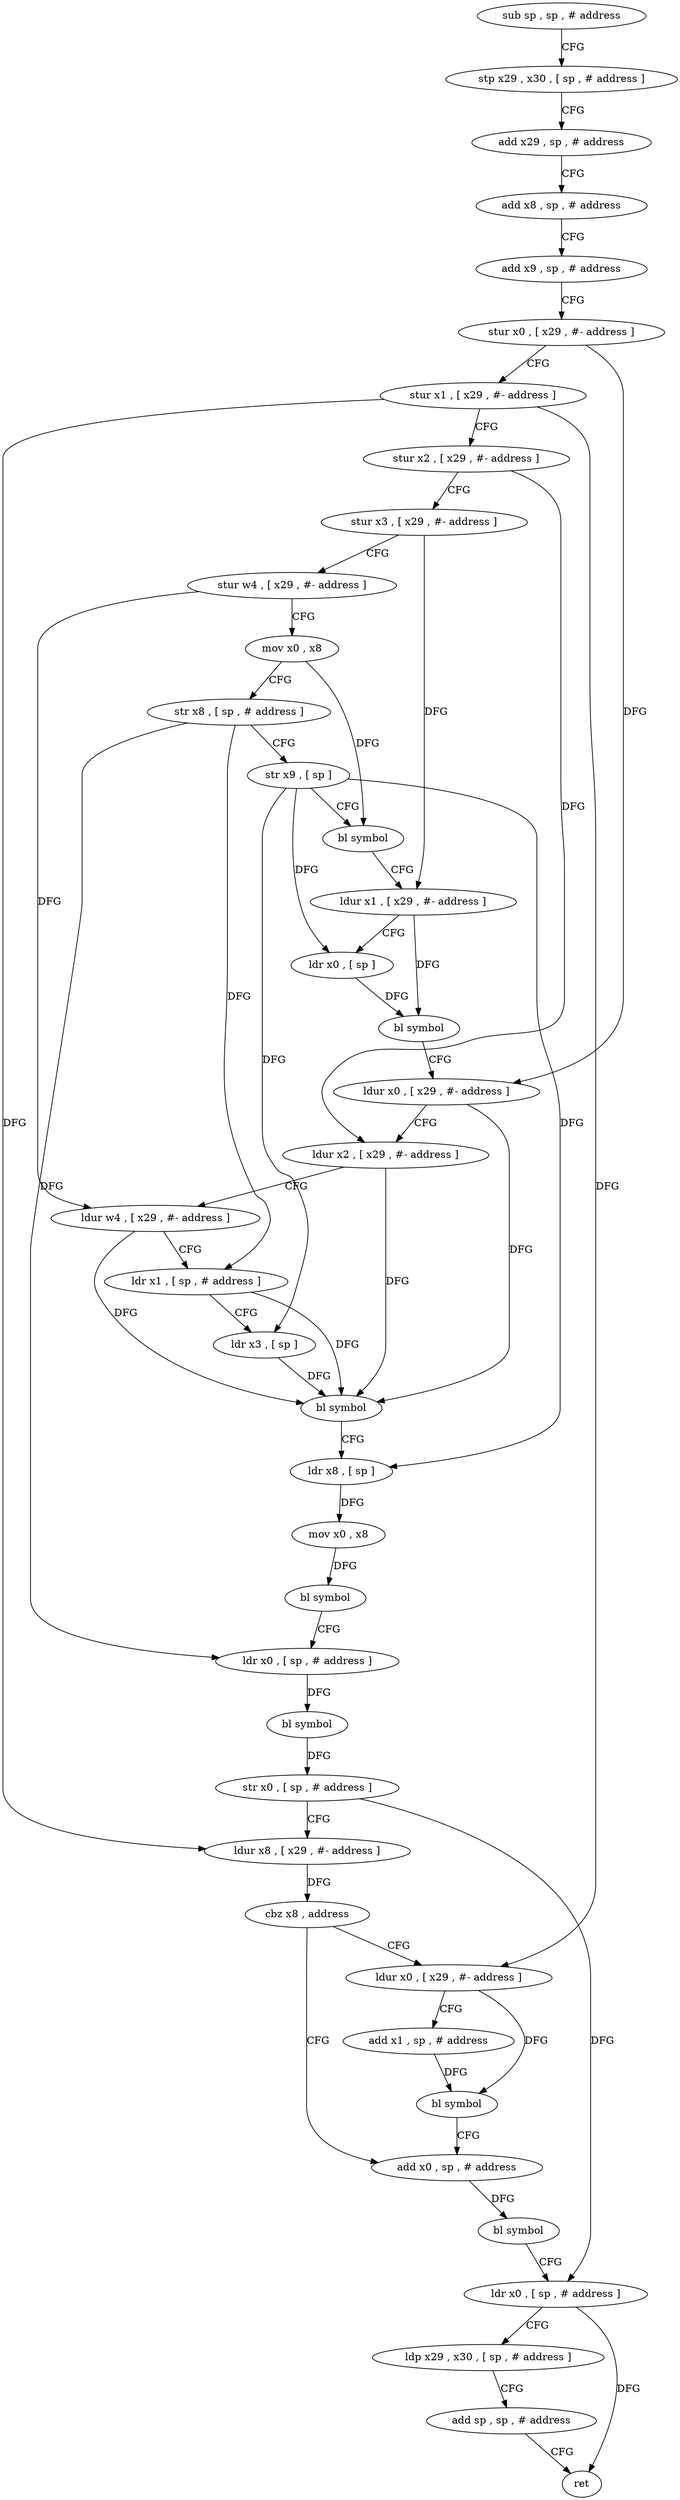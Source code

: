 digraph "func" {
"4257112" [label = "sub sp , sp , # address" ]
"4257116" [label = "stp x29 , x30 , [ sp , # address ]" ]
"4257120" [label = "add x29 , sp , # address" ]
"4257124" [label = "add x8 , sp , # address" ]
"4257128" [label = "add x9 , sp , # address" ]
"4257132" [label = "stur x0 , [ x29 , #- address ]" ]
"4257136" [label = "stur x1 , [ x29 , #- address ]" ]
"4257140" [label = "stur x2 , [ x29 , #- address ]" ]
"4257144" [label = "stur x3 , [ x29 , #- address ]" ]
"4257148" [label = "stur w4 , [ x29 , #- address ]" ]
"4257152" [label = "mov x0 , x8" ]
"4257156" [label = "str x8 , [ sp , # address ]" ]
"4257160" [label = "str x9 , [ sp ]" ]
"4257164" [label = "bl symbol" ]
"4257168" [label = "ldur x1 , [ x29 , #- address ]" ]
"4257172" [label = "ldr x0 , [ sp ]" ]
"4257176" [label = "bl symbol" ]
"4257180" [label = "ldur x0 , [ x29 , #- address ]" ]
"4257184" [label = "ldur x2 , [ x29 , #- address ]" ]
"4257188" [label = "ldur w4 , [ x29 , #- address ]" ]
"4257192" [label = "ldr x1 , [ sp , # address ]" ]
"4257196" [label = "ldr x3 , [ sp ]" ]
"4257200" [label = "bl symbol" ]
"4257204" [label = "ldr x8 , [ sp ]" ]
"4257208" [label = "mov x0 , x8" ]
"4257212" [label = "bl symbol" ]
"4257216" [label = "ldr x0 , [ sp , # address ]" ]
"4257220" [label = "bl symbol" ]
"4257224" [label = "str x0 , [ sp , # address ]" ]
"4257228" [label = "ldur x8 , [ x29 , #- address ]" ]
"4257232" [label = "cbz x8 , address" ]
"4257248" [label = "add x0 , sp , # address" ]
"4257236" [label = "ldur x0 , [ x29 , #- address ]" ]
"4257252" [label = "bl symbol" ]
"4257256" [label = "ldr x0 , [ sp , # address ]" ]
"4257260" [label = "ldp x29 , x30 , [ sp , # address ]" ]
"4257264" [label = "add sp , sp , # address" ]
"4257268" [label = "ret" ]
"4257240" [label = "add x1 , sp , # address" ]
"4257244" [label = "bl symbol" ]
"4257112" -> "4257116" [ label = "CFG" ]
"4257116" -> "4257120" [ label = "CFG" ]
"4257120" -> "4257124" [ label = "CFG" ]
"4257124" -> "4257128" [ label = "CFG" ]
"4257128" -> "4257132" [ label = "CFG" ]
"4257132" -> "4257136" [ label = "CFG" ]
"4257132" -> "4257180" [ label = "DFG" ]
"4257136" -> "4257140" [ label = "CFG" ]
"4257136" -> "4257228" [ label = "DFG" ]
"4257136" -> "4257236" [ label = "DFG" ]
"4257140" -> "4257144" [ label = "CFG" ]
"4257140" -> "4257184" [ label = "DFG" ]
"4257144" -> "4257148" [ label = "CFG" ]
"4257144" -> "4257168" [ label = "DFG" ]
"4257148" -> "4257152" [ label = "CFG" ]
"4257148" -> "4257188" [ label = "DFG" ]
"4257152" -> "4257156" [ label = "CFG" ]
"4257152" -> "4257164" [ label = "DFG" ]
"4257156" -> "4257160" [ label = "CFG" ]
"4257156" -> "4257192" [ label = "DFG" ]
"4257156" -> "4257216" [ label = "DFG" ]
"4257160" -> "4257164" [ label = "CFG" ]
"4257160" -> "4257172" [ label = "DFG" ]
"4257160" -> "4257196" [ label = "DFG" ]
"4257160" -> "4257204" [ label = "DFG" ]
"4257164" -> "4257168" [ label = "CFG" ]
"4257168" -> "4257172" [ label = "CFG" ]
"4257168" -> "4257176" [ label = "DFG" ]
"4257172" -> "4257176" [ label = "DFG" ]
"4257176" -> "4257180" [ label = "CFG" ]
"4257180" -> "4257184" [ label = "CFG" ]
"4257180" -> "4257200" [ label = "DFG" ]
"4257184" -> "4257188" [ label = "CFG" ]
"4257184" -> "4257200" [ label = "DFG" ]
"4257188" -> "4257192" [ label = "CFG" ]
"4257188" -> "4257200" [ label = "DFG" ]
"4257192" -> "4257196" [ label = "CFG" ]
"4257192" -> "4257200" [ label = "DFG" ]
"4257196" -> "4257200" [ label = "DFG" ]
"4257200" -> "4257204" [ label = "CFG" ]
"4257204" -> "4257208" [ label = "DFG" ]
"4257208" -> "4257212" [ label = "DFG" ]
"4257212" -> "4257216" [ label = "CFG" ]
"4257216" -> "4257220" [ label = "DFG" ]
"4257220" -> "4257224" [ label = "DFG" ]
"4257224" -> "4257228" [ label = "CFG" ]
"4257224" -> "4257256" [ label = "DFG" ]
"4257228" -> "4257232" [ label = "DFG" ]
"4257232" -> "4257248" [ label = "CFG" ]
"4257232" -> "4257236" [ label = "CFG" ]
"4257248" -> "4257252" [ label = "DFG" ]
"4257236" -> "4257240" [ label = "CFG" ]
"4257236" -> "4257244" [ label = "DFG" ]
"4257252" -> "4257256" [ label = "CFG" ]
"4257256" -> "4257260" [ label = "CFG" ]
"4257256" -> "4257268" [ label = "DFG" ]
"4257260" -> "4257264" [ label = "CFG" ]
"4257264" -> "4257268" [ label = "CFG" ]
"4257240" -> "4257244" [ label = "DFG" ]
"4257244" -> "4257248" [ label = "CFG" ]
}
